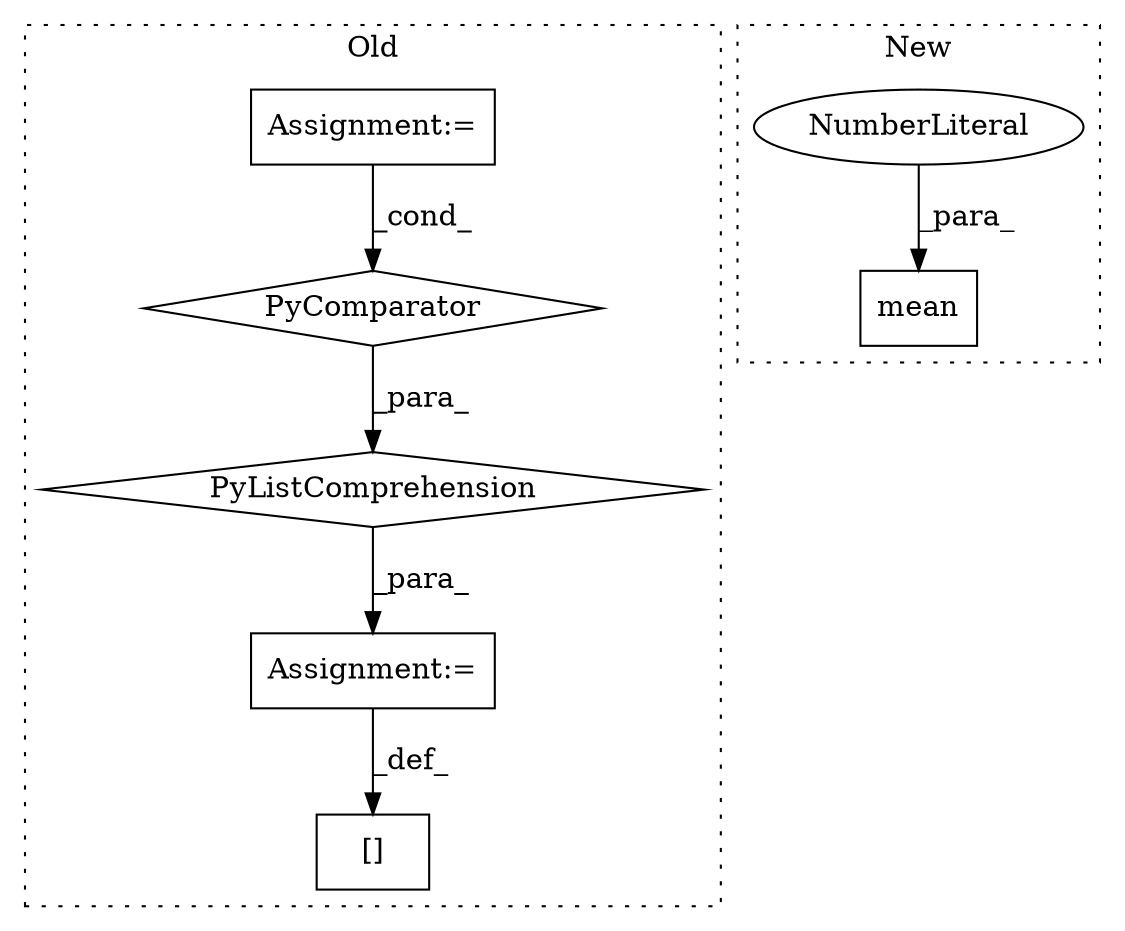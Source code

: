 digraph G {
subgraph cluster0 {
1 [label="PyComparator" a="113" s="1878" l="37" shape="diamond"];
3 [label="Assignment:=" a="7" s="1566" l="1" shape="box"];
4 [label="PyListComprehension" a="109" s="1766" l="157" shape="diamond"];
6 [label="Assignment:=" a="7" s="1949" l="1" shape="box"];
7 [label="[]" a="2" s="1927,1948" l="12,1" shape="box"];
label = "Old";
style="dotted";
}
subgraph cluster1 {
2 [label="mean" a="32" s="1692,1713" l="5,1" shape="box"];
5 [label="NumberLiteral" a="34" s="1712" l="1" shape="ellipse"];
label = "New";
style="dotted";
}
1 -> 4 [label="_para_"];
3 -> 1 [label="_cond_"];
4 -> 6 [label="_para_"];
5 -> 2 [label="_para_"];
6 -> 7 [label="_def_"];
}
